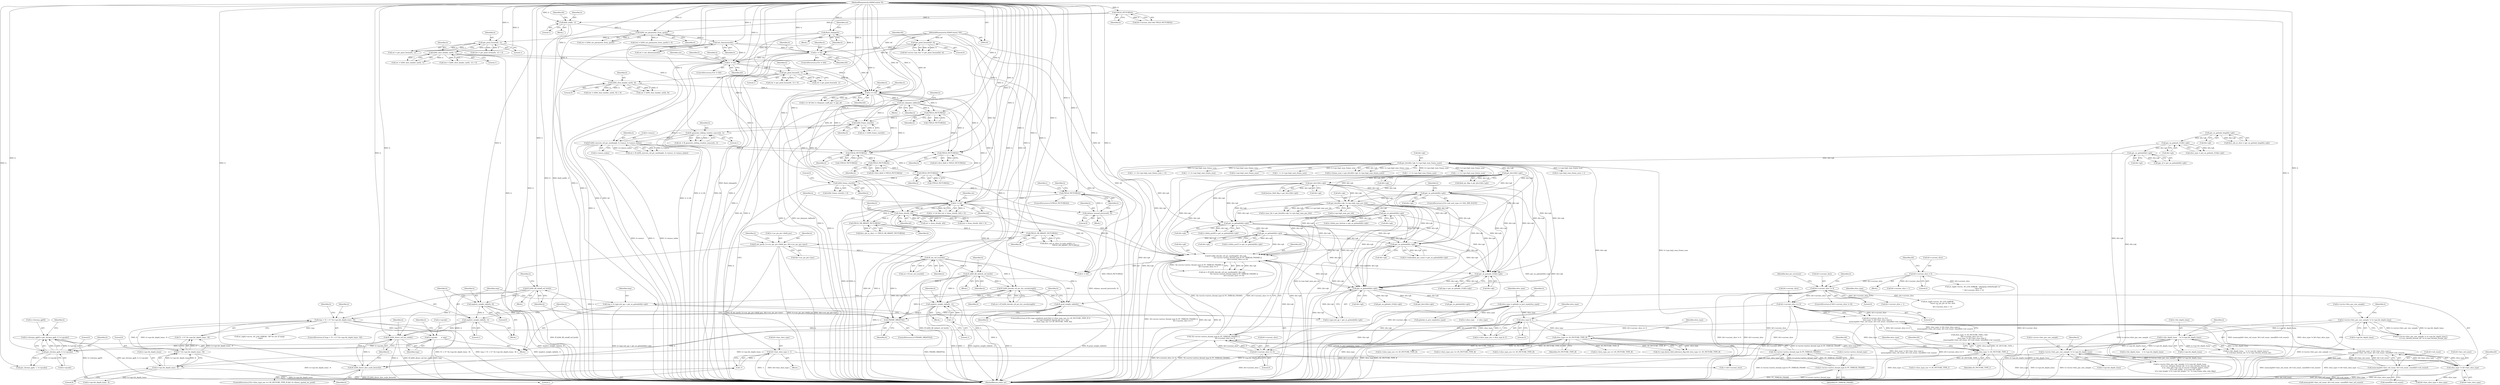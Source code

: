 digraph "0_FFmpeg_29ffeef5e73b8f41ff3a3f2242d356759c66f91f@array" {
"1002563" [label="(Call,h->chroma_qp[0] = get_chroma_qp(h, 0, h->qscale))"];
"1002569" [label="(Call,get_chroma_qp(h, 0, h->qscale))"];
"1002476" [label="(Call,ff_h264_direct_ref_list_init(h))"];
"1002440" [label="(Call,ff_h264_fill_mbaff_ref_list(h))"];
"1002437" [label="(Call,FRAME_MBAFF(h))"];
"1002342" [label="(Call,ff_pred_weight_table(h))"];
"1002294" [label="(Call,ff_h264_decode_ref_pic_list_reordering(h))"];
"1002283" [label="(Call,ff_h264_fill_default_ref_list(h))"];
"1002246" [label="(Call,ff_set_ref_count(h))"];
"1002216" [label="(Call,ff_init_poc(h, h->cur_pic_ptr->field_poc, &h->cur_pic_ptr->poc))"];
"1002027" [label="(Call,FIELD_OR_MBAFF_PICTURE(h))"];
"1001981" [label="(Call,FIELD_OR_MBAFF_PICTURE(h))"];
"1001908" [label="(Call,h != h0)"];
"1001830" [label="(Call,FIELD_PICTURE(h))"];
"1001826" [label="(Call,release_unused_pictures(h, 0))"];
"1001805" [label="(Call,FIELD_PICTURE(h))"];
"1001800" [label="(Call,FIELD_PICTURE(h))"];
"1000991" [label="(Call,init_dequant_tables(h))"];
"1000977" [label="(Call,h == h0)"];
"1000909" [label="(Call,h264_slice_header_init(h, 1))"];
"1000874" [label="(Call,get_pixel_format(h, 1))"];
"1000868" [label="(Call,flush_change(h))"];
"1000851" [label="(Call,h != h0)"];
"1000735" [label="(Call,init_dimensions(h))"];
"1000495" [label="(Call,h264_set_parameter_from_sps(h))"];
"1000186" [label="(Call,field_end(h, 1))"];
"1000183" [label="(Call,FIELD_PICTURE(h))"];
"1000125" [label="(MethodParameterIn,H264Context *h)"];
"1000643" [label="(Call,get_pixel_format(h0, 0))"];
"1000126" [label="(MethodParameterIn,H264Context *h0)"];
"1000962" [label="(Call,h264_slice_header_init(h, 0))"];
"1000945" [label="(Call,get_pixel_format(h, 1))"];
"1000929" [label="(Call,h != h0)"];
"1001316" [label="(Call,FIELD_PICTURE(h))"];
"1001602" [label="(Call,ff_h264_execute_ref_pic_marking(h, h->mmco, h->mmco_index))"];
"1001583" [label="(Call,ff_generate_sliding_window_mmcos(h, 1))"];
"1001531" [label="(Call,h264_frame_start(h))"];
"1001749" [label="(Call,FIELD_PICTURE(h))"];
"1001732" [label="(Call,FIELD_PICTURE(h))"];
"1001813" [label="(Call,h264_frame_start(h))"];
"1001914" [label="(Call,clone_slice(h, h0))"];
"1002360" [label="(Call,implicit_weight_table(h, -1))"];
"1002362" [label="(Call,-1)"];
"1002474" [label="(Call,ff_h264_direct_dist_scale_factor(h))"];
"1002460" [label="(Call,implicit_weight_table(h, 1))"];
"1002457" [label="(Call,implicit_weight_table(h, 0))"];
"1002558" [label="(Call,h->qscale       = tmp)"];
"1002535" [label="(Call,tmp > 51 + 6 * (h->sps.bit_depth_luma - 8))"];
"1002521" [label="(Call,tmp = h->pps.init_qp + get_se_golomb(&h->gb))"];
"1002529" [label="(Call,get_se_golomb(&h->gb))"];
"1002113" [label="(Call,get_ue_golomb(&h->gb))"];
"1001073" [label="(Call,get_bits1(&h->gb))"];
"1000997" [label="(Call,get_bits(&h->gb, h->sps.log2_max_frame_num))"];
"1000300" [label="(Call,get_ue_golomb(&h->gb))"];
"1000230" [label="(Call,get_ue_golomb_31(&h->gb))"];
"1000168" [label="(Call,get_ue_golomb_long(&h->gb))"];
"1001083" [label="(Call,get_bits1(&h->gb))"];
"1002239" [label="(Call,get_ue_golomb(&h->gb))"];
"1002159" [label="(Call,get_se_golomb(&h->gb))"];
"1002131" [label="(Call,get_bits(&h->gb, h->sps.log2_max_poc_lsb))"];
"1002186" [label="(Call,get_se_golomb(&h->gb))"];
"1002211" [label="(Call,get_se_golomb(&h->gb))"];
"1002493" [label="(Call,get_ue_golomb_31(&h->gb))"];
"1002402" [label="(Call,ff_h264_decode_ref_pic_marking(h0, &h->gb,\n                                             !(h->avctx->active_thread_type & FF_THREAD_FRAME) ||\n                                             h0->current_slice == 0))"];
"1002408" [label="(Call,!(h->avctx->active_thread_type & FF_THREAD_FRAME) ||\n                                             h0->current_slice == 0)"];
"1002409" [label="(Call,!(h->avctx->active_thread_type & FF_THREAD_FRAME))"];
"1002410" [label="(Call,h->avctx->active_thread_type & FF_THREAD_FRAME)"];
"1002417" [label="(Call,h0->current_slice == 0)"];
"1001121" [label="(Call,h0->current_slice != 0)"];
"1000189" [label="(Call,h0->current_slice = 0)"];
"1002260" [label="(Call,h0->current_slice == 0)"];
"1002259" [label="(Call,h0->current_slice == 0 ||\n         slice_type != h0->last_slice_type ||\n         memcmp(h0->last_ref_count, h0->ref_count, sizeof(h0->ref_count)))"];
"1002265" [label="(Call,slice_type != h0->last_slice_type ||\n         memcmp(h0->last_ref_count, h0->ref_count, sizeof(h0->ref_count)))"];
"1002266" [label="(Call,slice_type != h0->last_slice_type)"];
"1002256" [label="(Call,slice_type != AV_PICTURE_TYPE_I)"];
"1000288" [label="(Call,slice_type & 3)"];
"1000274" [label="(Call,slice_type = golomb_to_pict_type[slice_type])"];
"1001058" [label="(Call,slice_type == AV_PICTURE_TYPE_B)"];
"1001900" [label="(Call,h0->last_slice_type = -1)"];
"1001904" [label="(Call,-1)"];
"1002271" [label="(Call,memcmp(h0->last_ref_count, h0->ref_count, sizeof(h0->ref_count)))"];
"1002539" [label="(Call,6 * (h->sps.bit_depth_luma - 8))"];
"1002541" [label="(Call,h->sps.bit_depth_luma - 8)"];
"1000451" [label="(Call,h->bit_depth_luma    != h->sps.bit_depth_luma)"];
"1000426" [label="(Call,h->avctx->bits_per_raw_sample != h->sps.bit_depth_luma)"];
"1000576" [label="(Call,h->avctx->bits_per_raw_sample != h->sps.bit_depth_luma)"];
"1001909" [label="(Identifier,h)"];
"1002211" [label="(Call,get_se_golomb(&h->gb))"];
"1000964" [label="(Literal,0)"];
"1002549" [label="(Call,av_log(h->avctx, AV_LOG_ERROR, \"QP %u out of range\n\", tmp))"];
"1002288" [label="(Identifier,h)"];
"1002275" [label="(Call,h0->ref_count)"];
"1002547" [label="(Literal,8)"];
"1002127" [label="(Call,h->poc_lsb = get_bits(&h->gb, h->sps.log2_max_poc_lsb))"];
"1001583" [label="(Call,ff_generate_sliding_window_mmcos(h, 1))"];
"1000869" [label="(Identifier,h)"];
"1001905" [label="(Literal,1)"];
"1001059" [label="(Identifier,slice_type)"];
"1002235" [label="(Call,h->redundant_pic_count = get_ue_golomb(&h->gb))"];
"1001830" [label="(Call,FIELD_PICTURE(h))"];
"1002273" [label="(Identifier,h0)"];
"1000276" [label="(Call,golomb_to_pict_type[slice_type])"];
"1001907" [label="(Call,h != h0 && (ret = clone_slice(h, h0)) < 0)"];
"1002581" [label="(Call,get_chroma_qp(h, 1, h->qscale))"];
"1001602" [label="(Call,ff_h264_execute_ref_pic_marking(h, h->mmco, h->mmco_index))"];
"1001188" [label="(Identifier,h)"];
"1002572" [label="(Call,h->qscale)"];
"1001805" [label="(Call,FIELD_PICTURE(h))"];
"1002363" [label="(Literal,1)"];
"1000281" [label="(Identifier,h)"];
"1000450" [label="(Call,h->bit_depth_luma    != h->sps.bit_depth_luma ||\n            h->chroma_format_idc != h->sps.chroma_format_idc)"];
"1000931" [label="(Identifier,h0)"];
"1001130" [label="(Identifier,last_pic_structure)"];
"1002100" [label="(Call,h->sps.log2_max_frame_num + 1)"];
"1000868" [label="(Call,flush_change(h))"];
"1001914" [label="(Call,clone_slice(h, h0))"];
"1000289" [label="(Identifier,slice_type)"];
"1000945" [label="(Call,get_pixel_format(h, 1))"];
"1002397" [label="(Identifier,h)"];
"1002523" [label="(Call,h->pps.init_qp + get_se_golomb(&h->gb))"];
"1002562" [label="(Identifier,tmp)"];
"1002639" [label="(Call,get_ue_golomb_31(&h->gb))"];
"1002457" [label="(Call,implicit_weight_table(h, 0))"];
"1002416" [label="(Identifier,FF_THREAD_FRAME)"];
"1002421" [label="(Literal,0)"];
"1002465" [label="(Call,h->slice_type_nos == AV_PICTURE_TYPE_B)"];
"1002894" [label="(Call,memcpy(h0->last_ref_count, h0->ref_count, sizeof(h0->last_ref_count)))"];
"1001804" [label="(Call,!FIELD_PICTURE(h))"];
"1002474" [label="(Call,ff_h264_direct_dist_scale_factor(h))"];
"1000188" [label="(Literal,1)"];
"1002459" [label="(Literal,0)"];
"1002593" [label="(Call,get_bits1(&h->gb))"];
"1002460" [label="(Call,implicit_weight_table(h, 1))"];
"1000942" [label="(Call,(ret = get_pixel_format(h, 1)) < 0)"];
"1002461" [label="(Identifier,h)"];
"1002541" [label="(Call,h->sps.bit_depth_luma - 8)"];
"1000275" [label="(Identifier,slice_type)"];
"1002262" [label="(Identifier,h0)"];
"1001796" [label="(Call,h0->first_field = FIELD_PICTURE(h))"];
"1002216" [label="(Call,ff_init_poc(h, h->cur_pic_ptr->field_poc, &h->cur_pic_ptr->poc))"];
"1000876" [label="(Literal,1)"];
"1002205" [label="(Call,h->delta_poc[1] = get_se_golomb(&h->gb))"];
"1002408" [label="(Call,!(h->avctx->active_thread_type & FF_THREAD_FRAME) ||\n                                             h0->current_slice == 0)"];
"1000427" [label="(Call,h->avctx->bits_per_raw_sample)"];
"1002563" [label="(Call,h->chroma_qp[0] = get_chroma_qp(h, 0, h->qscale))"];
"1002566" [label="(Identifier,h)"];
"1002463" [label="(ControlStructure,if (h->slice_type_nos == AV_PICTURE_TYPE_B && !h->direct_spatial_mv_pred))"];
"1000851" [label="(Call,h != h0)"];
"1002259" [label="(Call,h0->current_slice == 0 ||\n         slice_type != h0->last_slice_type ||\n         memcmp(h0->last_ref_count, h0->ref_count, sizeof(h0->ref_count)))"];
"1001081" [label="(Call,bottom_field_flag = get_bits1(&h->gb))"];
"1002257" [label="(Identifier,slice_type)"];
"1002028" [label="(Identifier,h)"];
"1000997" [label="(Call,get_bits(&h->gb, h->sps.log2_max_frame_num))"];
"1002342" [label="(Call,ff_pred_weight_table(h))"];
"1001051" [label="(Call,!h->sps.direct_8x8_inference_flag && slice_type == AV_PICTURE_TYPE_B)"];
"1000279" [label="(Call,h->slice_type     = slice_type)"];
"1002187" [label="(Call,&h->gb)"];
"1002114" [label="(Call,&h->gb)"];
"1002255" [label="(Call,slice_type != AV_PICTURE_TYPE_I &&\n        (h0->current_slice == 0 ||\n         slice_type != h0->last_slice_type ||\n         memcmp(h0->last_ref_count, h0->ref_count, sizeof(h0->ref_count))))"];
"1001058" [label="(Call,slice_type == AV_PICTURE_TYPE_B)"];
"1000857" [label="(Identifier,h)"];
"1002247" [label="(Identifier,h)"];
"1001913" [label="(Identifier,ret)"];
"1002402" [label="(Call,ff_h264_decode_ref_pic_marking(h0, &h->gb,\n                                             !(h->avctx->active_thread_type & FF_THREAD_FRAME) ||\n                                             h0->current_slice == 0))"];
"1000736" [label="(Identifier,h)"];
"1001911" [label="(Call,(ret = clone_slice(h, h0)) < 0)"];
"1000909" [label="(Call,h264_slice_header_init(h, 1))"];
"1000928" [label="(ControlStructure,if (h != h0))"];
"1000492" [label="(Call,(ret = h264_set_parameter_from_sps(h)) < 0)"];
"1001585" [label="(Literal,1)"];
"1002122" [label="(Identifier,h)"];
"1000126" [label="(MethodParameterIn,H264Context *h0)"];
"1001175" [label="(Call,h0->current_slice + 1)"];
"1002564" [label="(Call,h->chroma_qp[0])"];
"1001814" [label="(Identifier,h)"];
"1000855" [label="(Call,av_log(h->avctx, AV_LOG_ERROR, \"changing width/height on \"\n                   \"slice %d\n\", h0->current_slice + 1))"];
"1002337" [label="(Call,h->slice_type_nos == AV_PICTURE_TYPE_B)"];
"1000496" [label="(Identifier,h)"];
"1002159" [label="(Call,get_se_golomb(&h->gb))"];
"1002462" [label="(Literal,1)"];
"1002529" [label="(Call,get_se_golomb(&h->gb))"];
"1002417" [label="(Call,h0->current_slice == 0)"];
"1002411" [label="(Call,h->avctx->active_thread_type)"];
"1002535" [label="(Call,tmp > 51 + 6 * (h->sps.bit_depth_luma - 8))"];
"1000944" [label="(Identifier,ret)"];
"1000850" [label="(ControlStructure,if (h != h0))"];
"1002131" [label="(Call,get_bits(&h->gb, h->sps.log2_max_poc_lsb))"];
"1000439" [label="(Identifier,h)"];
"1000998" [label="(Call,&h->gb)"];
"1001800" [label="(Call,FIELD_PICTURE(h))"];
"1002522" [label="(Identifier,tmp)"];
"1002451" [label="(Call,h->slice_type_nos == AV_PICTURE_TYPE_B)"];
"1001901" [label="(Call,h0->last_slice_type)"];
"1002534" [label="(ControlStructure,if (tmp > 51 + 6 * (h->sps.bit_depth_luma - 8)))"];
"1002155" [label="(Call,h->delta_poc_bottom = get_se_golomb(&h->gb))"];
"1002098" [label="(Call,1 << (h->sps.log2_max_frame_num + 1))"];
"1002441" [label="(Identifier,h)"];
"1002491" [label="(Call,tmp = get_ue_golomb_31(&h->gb))"];
"1000177" [label="(Block,)"];
"1001749" [label="(Call,FIELD_PICTURE(h))"];
"1000168" [label="(Call,get_ue_golomb_long(&h->gb))"];
"1002186" [label="(Call,get_se_golomb(&h->gb))"];
"1002882" [label="(Call,h->sps.bit_depth_luma - 8)"];
"1001813" [label="(Call,h264_frame_start(h))"];
"1001912" [label="(Call,ret = clone_slice(h, h0))"];
"1001827" [label="(Identifier,h)"];
"1002835" [label="(Call,h != h0)"];
"1000644" [label="(Identifier,h0)"];
"1002571" [label="(Literal,0)"];
"1001074" [label="(Call,&h->gb)"];
"1000274" [label="(Call,slice_type = golomb_to_pict_type[slice_type])"];
"1000455" [label="(Call,h->sps.bit_depth_luma)"];
"1002536" [label="(Identifier,tmp)"];
"1002261" [label="(Call,h0->current_slice)"];
"1000985" [label="(Block,)"];
"1000959" [label="(Call,(ret = h264_slice_header_init(h, 0)) < 0)"];
"1002074" [label="(Call,1 << h->sps.log2_max_frame_num)"];
"1002436" [label="(ControlStructure,if (FRAME_MBAFF(h)))"];
"1001831" [label="(Identifier,h)"];
"1001835" [label="(Identifier,i)"];
"1000978" [label="(Identifier,h)"];
"1002359" [label="(Block,)"];
"1002403" [label="(Identifier,h0)"];
"1000929" [label="(Call,h != h0)"];
"1002610" [label="(Call,get_se_golomb(&h->gb))"];
"1000432" [label="(Call,h->sps.bit_depth_luma)"];
"1000733" [label="(Call,ret = init_dimensions(h))"];
"1002475" [label="(Identifier,h)"];
"1000576" [label="(Call,h->avctx->bits_per_raw_sample != h->sps.bit_depth_luma)"];
"1002272" [label="(Call,h0->last_ref_count)"];
"1002343" [label="(Identifier,h)"];
"1000451" [label="(Call,h->bit_depth_luma    != h->sps.bit_depth_luma)"];
"1000125" [label="(MethodParameterIn,H264Context *h)"];
"1000191" [label="(Identifier,h0)"];
"1000861" [label="(Call,h0->current_slice + 1)"];
"1000849" [label="(Block,)"];
"1002027" [label="(Call,FIELD_OR_MBAFF_PICTURE(h))"];
"1002286" [label="(Call,h->slice_type_nos != AV_PICTURE_TYPE_I)"];
"1002409" [label="(Call,!(h->avctx->active_thread_type & FF_THREAD_FRAME))"];
"1001169" [label="(Call,av_log(h->avctx, AV_LOG_ERROR,\n                   \"unset cur_pic_ptr on %d. slice\n\",\n                   h0->current_slice + 1))"];
"1001806" [label="(Identifier,h)"];
"1002476" [label="(Call,ff_h264_direct_ref_list_init(h))"];
"1002260" [label="(Call,h0->current_slice == 0)"];
"1002354" [label="(Call,h->slice_type_nos == AV_PICTURE_TYPE_B)"];
"1000582" [label="(Call,h->sps.bit_depth_luma)"];
"1002458" [label="(Identifier,h)"];
"1002569" [label="(Call,get_chroma_qp(h, 0, h->qscale))"];
"1002467" [label="(Identifier,h)"];
"1002539" [label="(Call,6 * (h->sps.bit_depth_luma - 8))"];
"1002232" [label="(Identifier,h)"];
"1000228" [label="(Call,slice_type = get_ue_golomb_31(&h->gb))"];
"1002537" [label="(Call,51 + 6 * (h->sps.bit_depth_luma - 8))"];
"1000992" [label="(Identifier,h)"];
"1001002" [label="(Call,h->sps.log2_max_frame_num)"];
"1000230" [label="(Call,get_ue_golomb_31(&h->gb))"];
"1002282" [label="(Block,)"];
"1000187" [label="(Identifier,h)"];
"1002264" [label="(Literal,0)"];
"1002889" [label="(Call,h0->last_slice_type = slice_type)"];
"1001120" [label="(ControlStructure,if (h0->current_slice != 0))"];
"1002438" [label="(Identifier,h)"];
"1001904" [label="(Call,-1)"];
"1001981" [label="(Call,FIELD_OR_MBAFF_PICTURE(h))"];
"1000911" [label="(Literal,1)"];
"1000872" [label="(Call,ret = get_pixel_format(h, 1))"];
"1002361" [label="(Identifier,h)"];
"1002271" [label="(Call,memcmp(h0->last_ref_count, h0->ref_count, sizeof(h0->ref_count)))"];
"1002570" [label="(Identifier,h)"];
"1002240" [label="(Call,&h->gb)"];
"1002266" [label="(Call,slice_type != h0->last_slice_type)"];
"1000735" [label="(Call,init_dimensions(h))"];
"1001604" [label="(Call,h->mmco)"];
"1000853" [label="(Identifier,h0)"];
"1000995" [label="(Identifier,h)"];
"1000935" [label="(Identifier,h)"];
"1001915" [label="(Identifier,h)"];
"1000645" [label="(Literal,0)"];
"1000946" [label="(Identifier,h)"];
"1002284" [label="(Identifier,h)"];
"1001829" [label="(ControlStructure,if (FIELD_PICTURE(h)))"];
"1000976" [label="(Call,h == h0 && h->dequant_coeff_pps != pps_id)"];
"1001547" [label="(Call,1 << h->sps.log2_max_frame_num)"];
"1000943" [label="(Call,ret = get_pixel_format(h, 1))"];
"1002404" [label="(Call,&h->gb)"];
"1002419" [label="(Identifier,h0)"];
"1000874" [label="(Call,get_pixel_format(h, 1))"];
"1000873" [label="(Identifier,ret)"];
"1000577" [label="(Call,h->avctx->bits_per_raw_sample)"];
"1000993" [label="(Call,h->frame_num = get_bits(&h->gb, h->sps.log2_max_frame_num))"];
"1001731" [label="(Call,!FIELD_PICTURE(h))"];
"1001317" [label="(Identifier,h)"];
"1002136" [label="(Call,h->sps.log2_max_poc_lsb)"];
"1002267" [label="(Identifier,slice_type)"];
"1002295" [label="(Identifier,h)"];
"1000197" [label="(Identifier,h0)"];
"1000470" [label="(Call,h->bit_depth_luma    = h->sps.bit_depth_luma)"];
"1000977" [label="(Call,h == h0)"];
"1001581" [label="(Call,ret = ff_generate_sliding_window_mmcos(h, 1))"];
"1000184" [label="(Identifier,h)"];
"1002493" [label="(Call,get_ue_golomb_31(&h->gb))"];
"1001603" [label="(Identifier,h)"];
"1000962" [label="(Call,h264_slice_header_init(h, 0))"];
"1001083" [label="(Call,get_bits1(&h->gb))"];
"1002283" [label="(Call,ff_h264_fill_default_ref_list(h))"];
"1001121" [label="(Call,h0->current_slice != 0)"];
"1001315" [label="(Call,!FIELD_PICTURE(h))"];
"1001084" [label="(Call,&h->gb)"];
"1000426" [label="(Call,h->avctx->bits_per_raw_sample != h->sps.bit_depth_luma)"];
"1001910" [label="(Identifier,h0)"];
"1000166" [label="(Call,first_mb_in_slice = get_ue_golomb_long(&h->gb))"];
"1001801" [label="(Identifier,h)"];
"1000852" [label="(Identifier,h)"];
"1002482" [label="(Identifier,h)"];
"1000643" [label="(Call,get_pixel_format(h0, 0))"];
"1000930" [label="(Identifier,h)"];
"1002239" [label="(Call,get_ue_golomb(&h->gb))"];
"1000910" [label="(Identifier,h)"];
"1002180" [label="(Call,h->delta_poc[0] = get_se_golomb(&h->gb))"];
"1002400" [label="(Call,ret = ff_h264_decode_ref_pic_marking(h0, &h->gb,\n                                             !(h->avctx->active_thread_type & FF_THREAD_FRAME) ||\n                                             h0->current_slice == 0))"];
"1000300" [label="(Call,get_ue_golomb(&h->gb))"];
"1002218" [label="(Call,h->cur_pic_ptr->field_poc)"];
"1000186" [label="(Call,field_end(h, 1))"];
"1000960" [label="(Call,ret = h264_slice_header_init(h, 0))"];
"1002456" [label="(Block,)"];
"1000190" [label="(Call,h0->current_slice)"];
"1001979" [label="(Call,first_mb_in_slice << FIELD_OR_MBAFF_PICTURE(h))"];
"1000947" [label="(Literal,1)"];
"1002439" [label="(Block,)"];
"1002530" [label="(Call,&h->gb)"];
"1002437" [label="(Call,FRAME_MBAFF(h))"];
"1001071" [label="(Call,field_pic_flag = get_bits1(&h->gb))"];
"1002292" [label="(Call,ret = ff_h264_decode_ref_pic_list_reordering(h))"];
"1000982" [label="(Identifier,h)"];
"1000871" [label="(Call,(ret = get_pixel_format(h, 1)) < 0)"];
"1002551" [label="(Identifier,h)"];
"1001732" [label="(Call,FIELD_PICTURE(h))"];
"1001916" [label="(Identifier,h0)"];
"1002440" [label="(Call,ff_h264_fill_mbaff_ref_list(h))"];
"1002217" [label="(Identifier,h)"];
"1000301" [label="(Call,&h->gb)"];
"1000425" [label="(Call,h->avctx->bits_per_raw_sample != h->sps.bit_depth_luma ||\n            h->cur_chroma_format_idc != h->sps.chroma_format_idc)"];
"1000590" [label="(Identifier,h)"];
"1001908" [label="(Call,h != h0)"];
"1000185" [label="(Block,)"];
"1001812" [label="(Call,h264_frame_start(h) < 0)"];
"1002316" [label="(ControlStructure,if ((h->pps.weighted_pred && h->slice_type_nos == AV_PICTURE_TYPE_P) ||\n        (h->pps.weighted_bipred_idc == 1 &&\n         h->slice_type_nos == AV_PICTURE_TYPE_B)))"];
"1002447" [label="(Identifier,h)"];
"1000963" [label="(Identifier,h)"];
"1001828" [label="(Literal,0)"];
"1001982" [label="(Identifier,h)"];
"1000179" [label="(Call,h0->current_slice && FIELD_PICTURE(h))"];
"1001733" [label="(Identifier,h)"];
"1001125" [label="(Literal,0)"];
"1000452" [label="(Call,h->bit_depth_luma)"];
"1001607" [label="(Call,h->mmco_index)"];
"1000288" [label="(Call,slice_type & 3)"];
"1002223" [label="(Call,&h->cur_pic_ptr->poc)"];
"1002578" [label="(Identifier,h)"];
"1002021" [label="(Call,(first_mb_in_slice / h->mb_width) <<\n                               FIELD_OR_MBAFF_PICTURE(h))"];
"1000495" [label="(Call,h264_set_parameter_from_sps(h))"];
"1002477" [label="(Identifier,h)"];
"1000183" [label="(Call,FIELD_PICTURE(h))"];
"1002362" [label="(Call,-1)"];
"1002107" [label="(ControlStructure,if (h->nal_unit_type == NAL_IDR_SLICE))"];
"1000231" [label="(Call,&h->gb)"];
"1002258" [label="(Identifier,AV_PICTURE_TYPE_I)"];
"1000290" [label="(Literal,3)"];
"1001183" [label="(Block,)"];
"1001316" [label="(Call,FIELD_PICTURE(h))"];
"1000462" [label="(Identifier,h)"];
"1001815" [label="(Literal,0)"];
"1000979" [label="(Identifier,h0)"];
"1002244" [label="(Call,ret = ff_set_ref_count(h))"];
"1000298" [label="(Call,pps_id = get_ue_golomb(&h->gb))"];
"1002909" [label="(Call,++h0->current_slice)"];
"1000169" [label="(Call,&h->gb)"];
"1000991" [label="(Call,init_dequant_tables(h))"];
"1002542" [label="(Call,h->sps.bit_depth_luma)"];
"1001825" [label="(Block,)"];
"1002268" [label="(Call,h0->last_slice_type)"];
"1000284" [label="(Call,h->slice_type_nos = slice_type & 3)"];
"1002294" [label="(Call,ff_h264_decode_ref_pic_list_reordering(h))"];
"1002540" [label="(Literal,6)"];
"1000575" [label="(Call,h->avctx->bits_per_raw_sample != h->sps.bit_depth_luma\n                     || h->cur_chroma_format_idc != h->sps.chroma_format_idc\n                     || av_cmp_q(h->sps.sar, h->avctx->sample_aspect_ratio)\n                     || h->mb_width  != h->sps.mb_width\n                     || h->mb_height != h->sps.mb_height * (2 - h->sps.frame_mbs_only_flag))"];
"1002265" [label="(Call,slice_type != h0->last_slice_type ||\n         memcmp(h0->last_ref_count, h0->ref_count, sizeof(h0->ref_count)))"];
"1000907" [label="(Call,ret = h264_slice_header_init(h, 1))"];
"1001529" [label="(Call,ret = h264_frame_start(h))"];
"1002410" [label="(Call,h->avctx->active_thread_type & FF_THREAD_FRAME)"];
"1001073" [label="(Call,get_bits1(&h->gb))"];
"1003426" [label="(MethodReturn,static int)"];
"1001881" [label="(Identifier,h)"];
"1000493" [label="(Call,ret = h264_set_parameter_from_sps(h))"];
"1001750" [label="(Identifier,h)"];
"1002132" [label="(Call,&h->gb)"];
"1002521" [label="(Call,tmp = h->pps.init_qp + get_se_golomb(&h->gb))"];
"1001208" [label="(Call,1 << h->sps.log2_max_frame_num)"];
"1001122" [label="(Call,h0->current_slice)"];
"1002278" [label="(Call,sizeof(h0->ref_count))"];
"1002360" [label="(Call,implicit_weight_table(h, -1))"];
"1001600" [label="(Call,ret = ff_h264_execute_ref_pic_marking(h, h->mmco, h->mmco_index))"];
"1002559" [label="(Call,h->qscale)"];
"1002560" [label="(Identifier,h)"];
"1000127" [label="(Block,)"];
"1001900" [label="(Call,h0->last_slice_type = -1)"];
"1000875" [label="(Identifier,h)"];
"1002160" [label="(Call,&h->gb)"];
"1001470" [label="(Call,1 << h->sps.log2_max_frame_num)"];
"1001531" [label="(Call,h264_frame_start(h))"];
"1001745" [label="(Call,h0->first_field = FIELD_PICTURE(h))"];
"1002256" [label="(Call,slice_type != AV_PICTURE_TYPE_I)"];
"1002494" [label="(Call,&h->gb)"];
"1002418" [label="(Call,h0->current_slice)"];
"1002212" [label="(Call,&h->gb)"];
"1001826" [label="(Call,release_unused_pictures(h, 0))"];
"1000189" [label="(Call,h0->current_slice = 0)"];
"1001060" [label="(Identifier,AV_PICTURE_TYPE_B)"];
"1002558" [label="(Call,h->qscale       = tmp)"];
"1000193" [label="(Literal,0)"];
"1000906" [label="(Call,(ret = h264_slice_header_init(h, 1)) < 0)"];
"1001584" [label="(Identifier,h)"];
"1000637" [label="(Call,h0->avctx->pix_fmt != get_pixel_format(h0, 0))"];
"1001532" [label="(Identifier,h)"];
"1002246" [label="(Call,ff_set_ref_count(h))"];
"1002113" [label="(Call,get_ue_golomb(&h->gb))"];
"1002563" -> "1000127"  [label="AST: "];
"1002563" -> "1002569"  [label="CFG: "];
"1002564" -> "1002563"  [label="AST: "];
"1002569" -> "1002563"  [label="AST: "];
"1002578" -> "1002563"  [label="CFG: "];
"1002563" -> "1003426"  [label="DDG: h->chroma_qp[0]"];
"1002563" -> "1003426"  [label="DDG: get_chroma_qp(h, 0, h->qscale)"];
"1002569" -> "1002563"  [label="DDG: h"];
"1002569" -> "1002563"  [label="DDG: 0"];
"1002569" -> "1002563"  [label="DDG: h->qscale"];
"1002569" -> "1002572"  [label="CFG: "];
"1002570" -> "1002569"  [label="AST: "];
"1002571" -> "1002569"  [label="AST: "];
"1002572" -> "1002569"  [label="AST: "];
"1002476" -> "1002569"  [label="DDG: h"];
"1000125" -> "1002569"  [label="DDG: h"];
"1002558" -> "1002569"  [label="DDG: h->qscale"];
"1002569" -> "1002581"  [label="DDG: h"];
"1002569" -> "1002581"  [label="DDG: h->qscale"];
"1002476" -> "1000127"  [label="AST: "];
"1002476" -> "1002477"  [label="CFG: "];
"1002477" -> "1002476"  [label="AST: "];
"1002482" -> "1002476"  [label="CFG: "];
"1002476" -> "1003426"  [label="DDG: h"];
"1002476" -> "1003426"  [label="DDG: ff_h264_direct_ref_list_init(h)"];
"1002440" -> "1002476"  [label="DDG: h"];
"1002437" -> "1002476"  [label="DDG: h"];
"1002474" -> "1002476"  [label="DDG: h"];
"1002460" -> "1002476"  [label="DDG: h"];
"1000125" -> "1002476"  [label="DDG: h"];
"1002440" -> "1002439"  [label="AST: "];
"1002440" -> "1002441"  [label="CFG: "];
"1002441" -> "1002440"  [label="AST: "];
"1002447" -> "1002440"  [label="CFG: "];
"1002440" -> "1003426"  [label="DDG: ff_h264_fill_mbaff_ref_list(h)"];
"1002437" -> "1002440"  [label="DDG: h"];
"1000125" -> "1002440"  [label="DDG: h"];
"1002440" -> "1002457"  [label="DDG: h"];
"1002440" -> "1002474"  [label="DDG: h"];
"1002437" -> "1002436"  [label="AST: "];
"1002437" -> "1002438"  [label="CFG: "];
"1002438" -> "1002437"  [label="AST: "];
"1002441" -> "1002437"  [label="CFG: "];
"1002467" -> "1002437"  [label="CFG: "];
"1002437" -> "1003426"  [label="DDG: FRAME_MBAFF(h)"];
"1002342" -> "1002437"  [label="DDG: h"];
"1002360" -> "1002437"  [label="DDG: h"];
"1002294" -> "1002437"  [label="DDG: h"];
"1002283" -> "1002437"  [label="DDG: h"];
"1002246" -> "1002437"  [label="DDG: h"];
"1000125" -> "1002437"  [label="DDG: h"];
"1002437" -> "1002474"  [label="DDG: h"];
"1002342" -> "1002316"  [label="AST: "];
"1002342" -> "1002343"  [label="CFG: "];
"1002343" -> "1002342"  [label="AST: "];
"1002397" -> "1002342"  [label="CFG: "];
"1002342" -> "1003426"  [label="DDG: h"];
"1002342" -> "1003426"  [label="DDG: ff_pred_weight_table(h)"];
"1002294" -> "1002342"  [label="DDG: h"];
"1002283" -> "1002342"  [label="DDG: h"];
"1002246" -> "1002342"  [label="DDG: h"];
"1000125" -> "1002342"  [label="DDG: h"];
"1002294" -> "1002292"  [label="AST: "];
"1002294" -> "1002295"  [label="CFG: "];
"1002295" -> "1002294"  [label="AST: "];
"1002292" -> "1002294"  [label="CFG: "];
"1002294" -> "1003426"  [label="DDG: h"];
"1002294" -> "1002292"  [label="DDG: h"];
"1002283" -> "1002294"  [label="DDG: h"];
"1002246" -> "1002294"  [label="DDG: h"];
"1000125" -> "1002294"  [label="DDG: h"];
"1002294" -> "1002360"  [label="DDG: h"];
"1002283" -> "1002282"  [label="AST: "];
"1002283" -> "1002284"  [label="CFG: "];
"1002284" -> "1002283"  [label="AST: "];
"1002288" -> "1002283"  [label="CFG: "];
"1002283" -> "1003426"  [label="DDG: h"];
"1002283" -> "1003426"  [label="DDG: ff_h264_fill_default_ref_list(h)"];
"1002246" -> "1002283"  [label="DDG: h"];
"1000125" -> "1002283"  [label="DDG: h"];
"1002283" -> "1002360"  [label="DDG: h"];
"1002246" -> "1002244"  [label="AST: "];
"1002246" -> "1002247"  [label="CFG: "];
"1002247" -> "1002246"  [label="AST: "];
"1002244" -> "1002246"  [label="CFG: "];
"1002246" -> "1003426"  [label="DDG: h"];
"1002246" -> "1002244"  [label="DDG: h"];
"1002216" -> "1002246"  [label="DDG: h"];
"1000125" -> "1002246"  [label="DDG: h"];
"1002246" -> "1002360"  [label="DDG: h"];
"1002216" -> "1000127"  [label="AST: "];
"1002216" -> "1002223"  [label="CFG: "];
"1002217" -> "1002216"  [label="AST: "];
"1002218" -> "1002216"  [label="AST: "];
"1002223" -> "1002216"  [label="AST: "];
"1002232" -> "1002216"  [label="CFG: "];
"1002216" -> "1003426"  [label="DDG: &h->cur_pic_ptr->poc"];
"1002216" -> "1003426"  [label="DDG: ff_init_poc(h, h->cur_pic_ptr->field_poc, &h->cur_pic_ptr->poc)"];
"1002216" -> "1003426"  [label="DDG: h->cur_pic_ptr->field_poc"];
"1002027" -> "1002216"  [label="DDG: h"];
"1000125" -> "1002216"  [label="DDG: h"];
"1002027" -> "1002021"  [label="AST: "];
"1002027" -> "1002028"  [label="CFG: "];
"1002028" -> "1002027"  [label="AST: "];
"1002021" -> "1002027"  [label="CFG: "];
"1002027" -> "1002021"  [label="DDG: h"];
"1001981" -> "1002027"  [label="DDG: h"];
"1000125" -> "1002027"  [label="DDG: h"];
"1001981" -> "1001979"  [label="AST: "];
"1001981" -> "1001982"  [label="CFG: "];
"1001982" -> "1001981"  [label="AST: "];
"1001979" -> "1001981"  [label="CFG: "];
"1001981" -> "1003426"  [label="DDG: h"];
"1001981" -> "1001979"  [label="DDG: h"];
"1001908" -> "1001981"  [label="DDG: h"];
"1001914" -> "1001981"  [label="DDG: h"];
"1000125" -> "1001981"  [label="DDG: h"];
"1001908" -> "1001907"  [label="AST: "];
"1001908" -> "1001910"  [label="CFG: "];
"1001909" -> "1001908"  [label="AST: "];
"1001910" -> "1001908"  [label="AST: "];
"1001913" -> "1001908"  [label="CFG: "];
"1001907" -> "1001908"  [label="CFG: "];
"1001908" -> "1003426"  [label="DDG: h"];
"1001908" -> "1003426"  [label="DDG: h0"];
"1001908" -> "1001907"  [label="DDG: h"];
"1001908" -> "1001907"  [label="DDG: h0"];
"1001830" -> "1001908"  [label="DDG: h"];
"1000991" -> "1001908"  [label="DDG: h"];
"1000977" -> "1001908"  [label="DDG: h"];
"1000977" -> "1001908"  [label="DDG: h0"];
"1000125" -> "1001908"  [label="DDG: h"];
"1000126" -> "1001908"  [label="DDG: h0"];
"1001908" -> "1001914"  [label="DDG: h"];
"1001908" -> "1001914"  [label="DDG: h0"];
"1001908" -> "1002402"  [label="DDG: h0"];
"1001908" -> "1002835"  [label="DDG: h0"];
"1001830" -> "1001829"  [label="AST: "];
"1001830" -> "1001831"  [label="CFG: "];
"1001831" -> "1001830"  [label="AST: "];
"1001835" -> "1001830"  [label="CFG: "];
"1001881" -> "1001830"  [label="CFG: "];
"1001830" -> "1003426"  [label="DDG: FIELD_PICTURE(h)"];
"1001826" -> "1001830"  [label="DDG: h"];
"1001813" -> "1001830"  [label="DDG: h"];
"1000125" -> "1001830"  [label="DDG: h"];
"1001826" -> "1001825"  [label="AST: "];
"1001826" -> "1001828"  [label="CFG: "];
"1001827" -> "1001826"  [label="AST: "];
"1001828" -> "1001826"  [label="AST: "];
"1001831" -> "1001826"  [label="CFG: "];
"1001826" -> "1003426"  [label="DDG: release_unused_pictures(h, 0)"];
"1001805" -> "1001826"  [label="DDG: h"];
"1000125" -> "1001826"  [label="DDG: h"];
"1001805" -> "1001804"  [label="AST: "];
"1001805" -> "1001806"  [label="CFG: "];
"1001806" -> "1001805"  [label="AST: "];
"1001804" -> "1001805"  [label="CFG: "];
"1001805" -> "1001804"  [label="DDG: h"];
"1001800" -> "1001805"  [label="DDG: h"];
"1001749" -> "1001805"  [label="DDG: h"];
"1001732" -> "1001805"  [label="DDG: h"];
"1000125" -> "1001805"  [label="DDG: h"];
"1001805" -> "1001813"  [label="DDG: h"];
"1001800" -> "1001796"  [label="AST: "];
"1001800" -> "1001801"  [label="CFG: "];
"1001801" -> "1001800"  [label="AST: "];
"1001796" -> "1001800"  [label="CFG: "];
"1001800" -> "1001796"  [label="DDG: h"];
"1000991" -> "1001800"  [label="DDG: h"];
"1001316" -> "1001800"  [label="DDG: h"];
"1001602" -> "1001800"  [label="DDG: h"];
"1000977" -> "1001800"  [label="DDG: h"];
"1000125" -> "1001800"  [label="DDG: h"];
"1000991" -> "1000985"  [label="AST: "];
"1000991" -> "1000992"  [label="CFG: "];
"1000992" -> "1000991"  [label="AST: "];
"1000995" -> "1000991"  [label="CFG: "];
"1000991" -> "1003426"  [label="DDG: init_dequant_tables(h)"];
"1000991" -> "1003426"  [label="DDG: h"];
"1000977" -> "1000991"  [label="DDG: h"];
"1000125" -> "1000991"  [label="DDG: h"];
"1000991" -> "1001316"  [label="DDG: h"];
"1000991" -> "1001531"  [label="DDG: h"];
"1000991" -> "1001732"  [label="DDG: h"];
"1000977" -> "1000976"  [label="AST: "];
"1000977" -> "1000979"  [label="CFG: "];
"1000978" -> "1000977"  [label="AST: "];
"1000979" -> "1000977"  [label="AST: "];
"1000982" -> "1000977"  [label="CFG: "];
"1000976" -> "1000977"  [label="CFG: "];
"1000977" -> "1003426"  [label="DDG: h0"];
"1000977" -> "1003426"  [label="DDG: h"];
"1000977" -> "1000976"  [label="DDG: h"];
"1000977" -> "1000976"  [label="DDG: h0"];
"1000909" -> "1000977"  [label="DDG: h"];
"1000962" -> "1000977"  [label="DDG: h"];
"1000735" -> "1000977"  [label="DDG: h"];
"1000125" -> "1000977"  [label="DDG: h"];
"1000929" -> "1000977"  [label="DDG: h0"];
"1000643" -> "1000977"  [label="DDG: h0"];
"1000851" -> "1000977"  [label="DDG: h0"];
"1000126" -> "1000977"  [label="DDG: h0"];
"1000977" -> "1001316"  [label="DDG: h"];
"1000977" -> "1001531"  [label="DDG: h"];
"1000977" -> "1001732"  [label="DDG: h"];
"1000909" -> "1000907"  [label="AST: "];
"1000909" -> "1000911"  [label="CFG: "];
"1000910" -> "1000909"  [label="AST: "];
"1000911" -> "1000909"  [label="AST: "];
"1000907" -> "1000909"  [label="CFG: "];
"1000909" -> "1003426"  [label="DDG: h"];
"1000909" -> "1000906"  [label="DDG: h"];
"1000909" -> "1000906"  [label="DDG: 1"];
"1000909" -> "1000907"  [label="DDG: h"];
"1000909" -> "1000907"  [label="DDG: 1"];
"1000874" -> "1000909"  [label="DDG: h"];
"1000125" -> "1000909"  [label="DDG: h"];
"1000909" -> "1000929"  [label="DDG: h"];
"1000874" -> "1000872"  [label="AST: "];
"1000874" -> "1000876"  [label="CFG: "];
"1000875" -> "1000874"  [label="AST: "];
"1000876" -> "1000874"  [label="AST: "];
"1000872" -> "1000874"  [label="CFG: "];
"1000874" -> "1003426"  [label="DDG: h"];
"1000874" -> "1000871"  [label="DDG: h"];
"1000874" -> "1000871"  [label="DDG: 1"];
"1000874" -> "1000872"  [label="DDG: h"];
"1000874" -> "1000872"  [label="DDG: 1"];
"1000868" -> "1000874"  [label="DDG: h"];
"1000125" -> "1000874"  [label="DDG: h"];
"1000868" -> "1000849"  [label="AST: "];
"1000868" -> "1000869"  [label="CFG: "];
"1000869" -> "1000868"  [label="AST: "];
"1000873" -> "1000868"  [label="CFG: "];
"1000868" -> "1003426"  [label="DDG: flush_change(h)"];
"1000851" -> "1000868"  [label="DDG: h"];
"1000125" -> "1000868"  [label="DDG: h"];
"1000851" -> "1000850"  [label="AST: "];
"1000851" -> "1000853"  [label="CFG: "];
"1000852" -> "1000851"  [label="AST: "];
"1000853" -> "1000851"  [label="AST: "];
"1000857" -> "1000851"  [label="CFG: "];
"1000869" -> "1000851"  [label="CFG: "];
"1000851" -> "1003426"  [label="DDG: h != h0"];
"1000851" -> "1003426"  [label="DDG: h0"];
"1000851" -> "1003426"  [label="DDG: h"];
"1000735" -> "1000851"  [label="DDG: h"];
"1000125" -> "1000851"  [label="DDG: h"];
"1000643" -> "1000851"  [label="DDG: h0"];
"1000126" -> "1000851"  [label="DDG: h0"];
"1000851" -> "1000929"  [label="DDG: h0"];
"1000735" -> "1000733"  [label="AST: "];
"1000735" -> "1000736"  [label="CFG: "];
"1000736" -> "1000735"  [label="AST: "];
"1000733" -> "1000735"  [label="CFG: "];
"1000735" -> "1003426"  [label="DDG: h"];
"1000735" -> "1000733"  [label="DDG: h"];
"1000495" -> "1000735"  [label="DDG: h"];
"1000125" -> "1000735"  [label="DDG: h"];
"1000735" -> "1000929"  [label="DDG: h"];
"1000495" -> "1000493"  [label="AST: "];
"1000495" -> "1000496"  [label="CFG: "];
"1000496" -> "1000495"  [label="AST: "];
"1000493" -> "1000495"  [label="CFG: "];
"1000495" -> "1003426"  [label="DDG: h"];
"1000495" -> "1000492"  [label="DDG: h"];
"1000495" -> "1000493"  [label="DDG: h"];
"1000186" -> "1000495"  [label="DDG: h"];
"1000183" -> "1000495"  [label="DDG: h"];
"1000125" -> "1000495"  [label="DDG: h"];
"1000186" -> "1000185"  [label="AST: "];
"1000186" -> "1000188"  [label="CFG: "];
"1000187" -> "1000186"  [label="AST: "];
"1000188" -> "1000186"  [label="AST: "];
"1000191" -> "1000186"  [label="CFG: "];
"1000186" -> "1003426"  [label="DDG: field_end(h, 1)"];
"1000186" -> "1003426"  [label="DDG: h"];
"1000183" -> "1000186"  [label="DDG: h"];
"1000125" -> "1000186"  [label="DDG: h"];
"1000183" -> "1000179"  [label="AST: "];
"1000183" -> "1000184"  [label="CFG: "];
"1000184" -> "1000183"  [label="AST: "];
"1000179" -> "1000183"  [label="CFG: "];
"1000183" -> "1003426"  [label="DDG: h"];
"1000183" -> "1000179"  [label="DDG: h"];
"1000125" -> "1000183"  [label="DDG: h"];
"1000125" -> "1000124"  [label="AST: "];
"1000125" -> "1003426"  [label="DDG: h"];
"1000125" -> "1000929"  [label="DDG: h"];
"1000125" -> "1000945"  [label="DDG: h"];
"1000125" -> "1000962"  [label="DDG: h"];
"1000125" -> "1001316"  [label="DDG: h"];
"1000125" -> "1001531"  [label="DDG: h"];
"1000125" -> "1001583"  [label="DDG: h"];
"1000125" -> "1001602"  [label="DDG: h"];
"1000125" -> "1001732"  [label="DDG: h"];
"1000125" -> "1001749"  [label="DDG: h"];
"1000125" -> "1001813"  [label="DDG: h"];
"1000125" -> "1001914"  [label="DDG: h"];
"1000125" -> "1002360"  [label="DDG: h"];
"1000125" -> "1002457"  [label="DDG: h"];
"1000125" -> "1002460"  [label="DDG: h"];
"1000125" -> "1002474"  [label="DDG: h"];
"1000125" -> "1002581"  [label="DDG: h"];
"1000125" -> "1002835"  [label="DDG: h"];
"1000643" -> "1000637"  [label="AST: "];
"1000643" -> "1000645"  [label="CFG: "];
"1000644" -> "1000643"  [label="AST: "];
"1000645" -> "1000643"  [label="AST: "];
"1000637" -> "1000643"  [label="CFG: "];
"1000643" -> "1003426"  [label="DDG: h0"];
"1000643" -> "1000637"  [label="DDG: h0"];
"1000643" -> "1000637"  [label="DDG: 0"];
"1000126" -> "1000643"  [label="DDG: h0"];
"1000643" -> "1000929"  [label="DDG: h0"];
"1000126" -> "1000124"  [label="AST: "];
"1000126" -> "1003426"  [label="DDG: h0"];
"1000126" -> "1000929"  [label="DDG: h0"];
"1000126" -> "1001914"  [label="DDG: h0"];
"1000126" -> "1002402"  [label="DDG: h0"];
"1000126" -> "1002835"  [label="DDG: h0"];
"1000962" -> "1000960"  [label="AST: "];
"1000962" -> "1000964"  [label="CFG: "];
"1000963" -> "1000962"  [label="AST: "];
"1000964" -> "1000962"  [label="AST: "];
"1000960" -> "1000962"  [label="CFG: "];
"1000962" -> "1003426"  [label="DDG: h"];
"1000962" -> "1000959"  [label="DDG: h"];
"1000962" -> "1000959"  [label="DDG: 0"];
"1000962" -> "1000960"  [label="DDG: h"];
"1000962" -> "1000960"  [label="DDG: 0"];
"1000945" -> "1000962"  [label="DDG: h"];
"1000945" -> "1000943"  [label="AST: "];
"1000945" -> "1000947"  [label="CFG: "];
"1000946" -> "1000945"  [label="AST: "];
"1000947" -> "1000945"  [label="AST: "];
"1000943" -> "1000945"  [label="CFG: "];
"1000945" -> "1003426"  [label="DDG: h"];
"1000945" -> "1000942"  [label="DDG: h"];
"1000945" -> "1000942"  [label="DDG: 1"];
"1000945" -> "1000943"  [label="DDG: h"];
"1000945" -> "1000943"  [label="DDG: 1"];
"1000929" -> "1000945"  [label="DDG: h"];
"1000929" -> "1000928"  [label="AST: "];
"1000929" -> "1000931"  [label="CFG: "];
"1000930" -> "1000929"  [label="AST: "];
"1000931" -> "1000929"  [label="AST: "];
"1000935" -> "1000929"  [label="CFG: "];
"1000944" -> "1000929"  [label="CFG: "];
"1000929" -> "1003426"  [label="DDG: h != h0"];
"1000929" -> "1003426"  [label="DDG: h"];
"1000929" -> "1003426"  [label="DDG: h0"];
"1001316" -> "1001315"  [label="AST: "];
"1001316" -> "1001317"  [label="CFG: "];
"1001317" -> "1001316"  [label="AST: "];
"1001315" -> "1001316"  [label="CFG: "];
"1001316" -> "1003426"  [label="DDG: h"];
"1001316" -> "1001315"  [label="DDG: h"];
"1001316" -> "1001531"  [label="DDG: h"];
"1001316" -> "1001732"  [label="DDG: h"];
"1001602" -> "1001600"  [label="AST: "];
"1001602" -> "1001607"  [label="CFG: "];
"1001603" -> "1001602"  [label="AST: "];
"1001604" -> "1001602"  [label="AST: "];
"1001607" -> "1001602"  [label="AST: "];
"1001600" -> "1001602"  [label="CFG: "];
"1001602" -> "1003426"  [label="DDG: h->mmco_index"];
"1001602" -> "1003426"  [label="DDG: h->mmco"];
"1001602" -> "1003426"  [label="DDG: h"];
"1001602" -> "1001531"  [label="DDG: h"];
"1001602" -> "1001600"  [label="DDG: h"];
"1001602" -> "1001600"  [label="DDG: h->mmco"];
"1001602" -> "1001600"  [label="DDG: h->mmco_index"];
"1001583" -> "1001602"  [label="DDG: h"];
"1001602" -> "1001732"  [label="DDG: h"];
"1001583" -> "1001581"  [label="AST: "];
"1001583" -> "1001585"  [label="CFG: "];
"1001584" -> "1001583"  [label="AST: "];
"1001585" -> "1001583"  [label="AST: "];
"1001581" -> "1001583"  [label="CFG: "];
"1001583" -> "1003426"  [label="DDG: h"];
"1001583" -> "1001581"  [label="DDG: h"];
"1001583" -> "1001581"  [label="DDG: 1"];
"1001531" -> "1001583"  [label="DDG: h"];
"1001531" -> "1001529"  [label="AST: "];
"1001531" -> "1001532"  [label="CFG: "];
"1001532" -> "1001531"  [label="AST: "];
"1001529" -> "1001531"  [label="CFG: "];
"1001531" -> "1003426"  [label="DDG: h"];
"1001531" -> "1001529"  [label="DDG: h"];
"1001749" -> "1001745"  [label="AST: "];
"1001749" -> "1001750"  [label="CFG: "];
"1001750" -> "1001749"  [label="AST: "];
"1001745" -> "1001749"  [label="CFG: "];
"1001749" -> "1001745"  [label="DDG: h"];
"1001732" -> "1001749"  [label="DDG: h"];
"1001732" -> "1001731"  [label="AST: "];
"1001732" -> "1001733"  [label="CFG: "];
"1001733" -> "1001732"  [label="AST: "];
"1001731" -> "1001732"  [label="CFG: "];
"1001732" -> "1001731"  [label="DDG: h"];
"1001813" -> "1001812"  [label="AST: "];
"1001813" -> "1001814"  [label="CFG: "];
"1001814" -> "1001813"  [label="AST: "];
"1001815" -> "1001813"  [label="CFG: "];
"1001813" -> "1003426"  [label="DDG: h"];
"1001813" -> "1001812"  [label="DDG: h"];
"1001914" -> "1001912"  [label="AST: "];
"1001914" -> "1001916"  [label="CFG: "];
"1001915" -> "1001914"  [label="AST: "];
"1001916" -> "1001914"  [label="AST: "];
"1001912" -> "1001914"  [label="CFG: "];
"1001914" -> "1003426"  [label="DDG: h0"];
"1001914" -> "1003426"  [label="DDG: h"];
"1001914" -> "1001911"  [label="DDG: h"];
"1001914" -> "1001911"  [label="DDG: h0"];
"1001914" -> "1001912"  [label="DDG: h"];
"1001914" -> "1001912"  [label="DDG: h0"];
"1001914" -> "1002402"  [label="DDG: h0"];
"1001914" -> "1002835"  [label="DDG: h0"];
"1002360" -> "1002359"  [label="AST: "];
"1002360" -> "1002362"  [label="CFG: "];
"1002361" -> "1002360"  [label="AST: "];
"1002362" -> "1002360"  [label="AST: "];
"1002397" -> "1002360"  [label="CFG: "];
"1002360" -> "1003426"  [label="DDG: -1"];
"1002360" -> "1003426"  [label="DDG: implicit_weight_table(h, -1)"];
"1002360" -> "1003426"  [label="DDG: h"];
"1002362" -> "1002360"  [label="DDG: 1"];
"1002362" -> "1002363"  [label="CFG: "];
"1002363" -> "1002362"  [label="AST: "];
"1002474" -> "1002463"  [label="AST: "];
"1002474" -> "1002475"  [label="CFG: "];
"1002475" -> "1002474"  [label="AST: "];
"1002477" -> "1002474"  [label="CFG: "];
"1002474" -> "1003426"  [label="DDG: ff_h264_direct_dist_scale_factor(h)"];
"1002460" -> "1002474"  [label="DDG: h"];
"1002460" -> "1002456"  [label="AST: "];
"1002460" -> "1002462"  [label="CFG: "];
"1002461" -> "1002460"  [label="AST: "];
"1002462" -> "1002460"  [label="AST: "];
"1002467" -> "1002460"  [label="CFG: "];
"1002460" -> "1003426"  [label="DDG: implicit_weight_table(h, 1)"];
"1002457" -> "1002460"  [label="DDG: h"];
"1002457" -> "1002456"  [label="AST: "];
"1002457" -> "1002459"  [label="CFG: "];
"1002458" -> "1002457"  [label="AST: "];
"1002459" -> "1002457"  [label="AST: "];
"1002461" -> "1002457"  [label="CFG: "];
"1002457" -> "1003426"  [label="DDG: implicit_weight_table(h, 0)"];
"1002558" -> "1000127"  [label="AST: "];
"1002558" -> "1002562"  [label="CFG: "];
"1002559" -> "1002558"  [label="AST: "];
"1002562" -> "1002558"  [label="AST: "];
"1002566" -> "1002558"  [label="CFG: "];
"1002558" -> "1003426"  [label="DDG: tmp"];
"1002535" -> "1002558"  [label="DDG: tmp"];
"1002535" -> "1002534"  [label="AST: "];
"1002535" -> "1002537"  [label="CFG: "];
"1002536" -> "1002535"  [label="AST: "];
"1002537" -> "1002535"  [label="AST: "];
"1002551" -> "1002535"  [label="CFG: "];
"1002560" -> "1002535"  [label="CFG: "];
"1002535" -> "1003426"  [label="DDG: tmp > 51 + 6 * (h->sps.bit_depth_luma - 8)"];
"1002535" -> "1003426"  [label="DDG: 51 + 6 * (h->sps.bit_depth_luma - 8)"];
"1002521" -> "1002535"  [label="DDG: tmp"];
"1002539" -> "1002535"  [label="DDG: 6"];
"1002539" -> "1002535"  [label="DDG: h->sps.bit_depth_luma - 8"];
"1002535" -> "1002549"  [label="DDG: tmp"];
"1002521" -> "1000127"  [label="AST: "];
"1002521" -> "1002523"  [label="CFG: "];
"1002522" -> "1002521"  [label="AST: "];
"1002523" -> "1002521"  [label="AST: "];
"1002536" -> "1002521"  [label="CFG: "];
"1002521" -> "1003426"  [label="DDG: h->pps.init_qp + get_se_golomb(&h->gb)"];
"1002529" -> "1002521"  [label="DDG: &h->gb"];
"1002529" -> "1002523"  [label="AST: "];
"1002529" -> "1002530"  [label="CFG: "];
"1002530" -> "1002529"  [label="AST: "];
"1002523" -> "1002529"  [label="CFG: "];
"1002529" -> "1003426"  [label="DDG: &h->gb"];
"1002529" -> "1002523"  [label="DDG: &h->gb"];
"1002113" -> "1002529"  [label="DDG: &h->gb"];
"1001073" -> "1002529"  [label="DDG: &h->gb"];
"1000997" -> "1002529"  [label="DDG: &h->gb"];
"1002239" -> "1002529"  [label="DDG: &h->gb"];
"1002159" -> "1002529"  [label="DDG: &h->gb"];
"1002186" -> "1002529"  [label="DDG: &h->gb"];
"1002211" -> "1002529"  [label="DDG: &h->gb"];
"1002493" -> "1002529"  [label="DDG: &h->gb"];
"1002131" -> "1002529"  [label="DDG: &h->gb"];
"1001083" -> "1002529"  [label="DDG: &h->gb"];
"1002402" -> "1002529"  [label="DDG: &h->gb"];
"1002529" -> "1002593"  [label="DDG: &h->gb"];
"1002529" -> "1002610"  [label="DDG: &h->gb"];
"1002529" -> "1002639"  [label="DDG: &h->gb"];
"1002113" -> "1002107"  [label="AST: "];
"1002113" -> "1002114"  [label="CFG: "];
"1002114" -> "1002113"  [label="AST: "];
"1002122" -> "1002113"  [label="CFG: "];
"1002113" -> "1003426"  [label="DDG: &h->gb"];
"1002113" -> "1003426"  [label="DDG: get_ue_golomb(&h->gb)"];
"1001073" -> "1002113"  [label="DDG: &h->gb"];
"1000997" -> "1002113"  [label="DDG: &h->gb"];
"1001083" -> "1002113"  [label="DDG: &h->gb"];
"1002113" -> "1002131"  [label="DDG: &h->gb"];
"1002113" -> "1002186"  [label="DDG: &h->gb"];
"1002113" -> "1002239"  [label="DDG: &h->gb"];
"1002113" -> "1002402"  [label="DDG: &h->gb"];
"1002113" -> "1002493"  [label="DDG: &h->gb"];
"1001073" -> "1001071"  [label="AST: "];
"1001073" -> "1001074"  [label="CFG: "];
"1001074" -> "1001073"  [label="AST: "];
"1001071" -> "1001073"  [label="CFG: "];
"1001073" -> "1003426"  [label="DDG: &h->gb"];
"1001073" -> "1001071"  [label="DDG: &h->gb"];
"1000997" -> "1001073"  [label="DDG: &h->gb"];
"1001073" -> "1001083"  [label="DDG: &h->gb"];
"1001073" -> "1002131"  [label="DDG: &h->gb"];
"1001073" -> "1002186"  [label="DDG: &h->gb"];
"1001073" -> "1002239"  [label="DDG: &h->gb"];
"1001073" -> "1002402"  [label="DDG: &h->gb"];
"1001073" -> "1002493"  [label="DDG: &h->gb"];
"1000997" -> "1000993"  [label="AST: "];
"1000997" -> "1001002"  [label="CFG: "];
"1000998" -> "1000997"  [label="AST: "];
"1001002" -> "1000997"  [label="AST: "];
"1000993" -> "1000997"  [label="CFG: "];
"1000997" -> "1003426"  [label="DDG: &h->gb"];
"1000997" -> "1003426"  [label="DDG: h->sps.log2_max_frame_num"];
"1000997" -> "1000993"  [label="DDG: &h->gb"];
"1000997" -> "1000993"  [label="DDG: h->sps.log2_max_frame_num"];
"1000300" -> "1000997"  [label="DDG: &h->gb"];
"1000997" -> "1001208"  [label="DDG: h->sps.log2_max_frame_num"];
"1000997" -> "1001470"  [label="DDG: h->sps.log2_max_frame_num"];
"1000997" -> "1001547"  [label="DDG: h->sps.log2_max_frame_num"];
"1000997" -> "1002074"  [label="DDG: h->sps.log2_max_frame_num"];
"1000997" -> "1002098"  [label="DDG: h->sps.log2_max_frame_num"];
"1000997" -> "1002100"  [label="DDG: h->sps.log2_max_frame_num"];
"1000997" -> "1002131"  [label="DDG: &h->gb"];
"1000997" -> "1002186"  [label="DDG: &h->gb"];
"1000997" -> "1002239"  [label="DDG: &h->gb"];
"1000997" -> "1002402"  [label="DDG: &h->gb"];
"1000997" -> "1002493"  [label="DDG: &h->gb"];
"1000300" -> "1000298"  [label="AST: "];
"1000300" -> "1000301"  [label="CFG: "];
"1000301" -> "1000300"  [label="AST: "];
"1000298" -> "1000300"  [label="CFG: "];
"1000300" -> "1003426"  [label="DDG: &h->gb"];
"1000300" -> "1000298"  [label="DDG: &h->gb"];
"1000230" -> "1000300"  [label="DDG: &h->gb"];
"1000230" -> "1000228"  [label="AST: "];
"1000230" -> "1000231"  [label="CFG: "];
"1000231" -> "1000230"  [label="AST: "];
"1000228" -> "1000230"  [label="CFG: "];
"1000230" -> "1003426"  [label="DDG: &h->gb"];
"1000230" -> "1000228"  [label="DDG: &h->gb"];
"1000168" -> "1000230"  [label="DDG: &h->gb"];
"1000168" -> "1000166"  [label="AST: "];
"1000168" -> "1000169"  [label="CFG: "];
"1000169" -> "1000168"  [label="AST: "];
"1000166" -> "1000168"  [label="CFG: "];
"1000168" -> "1000166"  [label="DDG: &h->gb"];
"1001083" -> "1001081"  [label="AST: "];
"1001083" -> "1001084"  [label="CFG: "];
"1001084" -> "1001083"  [label="AST: "];
"1001081" -> "1001083"  [label="CFG: "];
"1001083" -> "1003426"  [label="DDG: &h->gb"];
"1001083" -> "1001081"  [label="DDG: &h->gb"];
"1001083" -> "1002131"  [label="DDG: &h->gb"];
"1001083" -> "1002186"  [label="DDG: &h->gb"];
"1001083" -> "1002239"  [label="DDG: &h->gb"];
"1001083" -> "1002402"  [label="DDG: &h->gb"];
"1001083" -> "1002493"  [label="DDG: &h->gb"];
"1002239" -> "1002235"  [label="AST: "];
"1002239" -> "1002240"  [label="CFG: "];
"1002240" -> "1002239"  [label="AST: "];
"1002235" -> "1002239"  [label="CFG: "];
"1002239" -> "1003426"  [label="DDG: &h->gb"];
"1002239" -> "1002235"  [label="DDG: &h->gb"];
"1002159" -> "1002239"  [label="DDG: &h->gb"];
"1002186" -> "1002239"  [label="DDG: &h->gb"];
"1002211" -> "1002239"  [label="DDG: &h->gb"];
"1002131" -> "1002239"  [label="DDG: &h->gb"];
"1002239" -> "1002402"  [label="DDG: &h->gb"];
"1002239" -> "1002493"  [label="DDG: &h->gb"];
"1002159" -> "1002155"  [label="AST: "];
"1002159" -> "1002160"  [label="CFG: "];
"1002160" -> "1002159"  [label="AST: "];
"1002155" -> "1002159"  [label="CFG: "];
"1002159" -> "1003426"  [label="DDG: &h->gb"];
"1002159" -> "1002155"  [label="DDG: &h->gb"];
"1002131" -> "1002159"  [label="DDG: &h->gb"];
"1002159" -> "1002186"  [label="DDG: &h->gb"];
"1002159" -> "1002402"  [label="DDG: &h->gb"];
"1002159" -> "1002493"  [label="DDG: &h->gb"];
"1002131" -> "1002127"  [label="AST: "];
"1002131" -> "1002136"  [label="CFG: "];
"1002132" -> "1002131"  [label="AST: "];
"1002136" -> "1002131"  [label="AST: "];
"1002127" -> "1002131"  [label="CFG: "];
"1002131" -> "1003426"  [label="DDG: &h->gb"];
"1002131" -> "1003426"  [label="DDG: h->sps.log2_max_poc_lsb"];
"1002131" -> "1002127"  [label="DDG: &h->gb"];
"1002131" -> "1002127"  [label="DDG: h->sps.log2_max_poc_lsb"];
"1002131" -> "1002186"  [label="DDG: &h->gb"];
"1002131" -> "1002402"  [label="DDG: &h->gb"];
"1002131" -> "1002493"  [label="DDG: &h->gb"];
"1002186" -> "1002180"  [label="AST: "];
"1002186" -> "1002187"  [label="CFG: "];
"1002187" -> "1002186"  [label="AST: "];
"1002180" -> "1002186"  [label="CFG: "];
"1002186" -> "1003426"  [label="DDG: &h->gb"];
"1002186" -> "1002180"  [label="DDG: &h->gb"];
"1002186" -> "1002211"  [label="DDG: &h->gb"];
"1002186" -> "1002402"  [label="DDG: &h->gb"];
"1002186" -> "1002493"  [label="DDG: &h->gb"];
"1002211" -> "1002205"  [label="AST: "];
"1002211" -> "1002212"  [label="CFG: "];
"1002212" -> "1002211"  [label="AST: "];
"1002205" -> "1002211"  [label="CFG: "];
"1002211" -> "1003426"  [label="DDG: &h->gb"];
"1002211" -> "1002205"  [label="DDG: &h->gb"];
"1002211" -> "1002402"  [label="DDG: &h->gb"];
"1002211" -> "1002493"  [label="DDG: &h->gb"];
"1002493" -> "1002491"  [label="AST: "];
"1002493" -> "1002494"  [label="CFG: "];
"1002494" -> "1002493"  [label="AST: "];
"1002491" -> "1002493"  [label="CFG: "];
"1002493" -> "1003426"  [label="DDG: &h->gb"];
"1002493" -> "1002491"  [label="DDG: &h->gb"];
"1002402" -> "1002493"  [label="DDG: &h->gb"];
"1002402" -> "1002400"  [label="AST: "];
"1002402" -> "1002408"  [label="CFG: "];
"1002403" -> "1002402"  [label="AST: "];
"1002404" -> "1002402"  [label="AST: "];
"1002408" -> "1002402"  [label="AST: "];
"1002400" -> "1002402"  [label="CFG: "];
"1002402" -> "1003426"  [label="DDG: h0"];
"1002402" -> "1003426"  [label="DDG: !(h->avctx->active_thread_type & FF_THREAD_FRAME) ||\n                                             h0->current_slice == 0"];
"1002402" -> "1003426"  [label="DDG: &h->gb"];
"1002402" -> "1002400"  [label="DDG: h0"];
"1002402" -> "1002400"  [label="DDG: &h->gb"];
"1002402" -> "1002400"  [label="DDG: !(h->avctx->active_thread_type & FF_THREAD_FRAME) ||\n                                             h0->current_slice == 0"];
"1002408" -> "1002402"  [label="DDG: !(h->avctx->active_thread_type & FF_THREAD_FRAME)"];
"1002408" -> "1002402"  [label="DDG: h0->current_slice == 0"];
"1002402" -> "1002835"  [label="DDG: h0"];
"1002408" -> "1002409"  [label="CFG: "];
"1002408" -> "1002417"  [label="CFG: "];
"1002409" -> "1002408"  [label="AST: "];
"1002417" -> "1002408"  [label="AST: "];
"1002408" -> "1003426"  [label="DDG: h0->current_slice == 0"];
"1002408" -> "1003426"  [label="DDG: !(h->avctx->active_thread_type & FF_THREAD_FRAME)"];
"1002409" -> "1002408"  [label="DDG: h->avctx->active_thread_type & FF_THREAD_FRAME"];
"1002417" -> "1002408"  [label="DDG: h0->current_slice"];
"1002417" -> "1002408"  [label="DDG: 0"];
"1002259" -> "1002408"  [label="DDG: h0->current_slice == 0"];
"1002409" -> "1002410"  [label="CFG: "];
"1002410" -> "1002409"  [label="AST: "];
"1002419" -> "1002409"  [label="CFG: "];
"1002409" -> "1003426"  [label="DDG: h->avctx->active_thread_type & FF_THREAD_FRAME"];
"1002410" -> "1002409"  [label="DDG: h->avctx->active_thread_type"];
"1002410" -> "1002409"  [label="DDG: FF_THREAD_FRAME"];
"1002410" -> "1002416"  [label="CFG: "];
"1002411" -> "1002410"  [label="AST: "];
"1002416" -> "1002410"  [label="AST: "];
"1002410" -> "1003426"  [label="DDG: h->avctx->active_thread_type"];
"1002410" -> "1003426"  [label="DDG: FF_THREAD_FRAME"];
"1002417" -> "1002421"  [label="CFG: "];
"1002418" -> "1002417"  [label="AST: "];
"1002421" -> "1002417"  [label="AST: "];
"1002417" -> "1003426"  [label="DDG: h0->current_slice"];
"1001121" -> "1002417"  [label="DDG: h0->current_slice"];
"1002260" -> "1002417"  [label="DDG: h0->current_slice"];
"1002417" -> "1002909"  [label="DDG: h0->current_slice"];
"1001121" -> "1001120"  [label="AST: "];
"1001121" -> "1001125"  [label="CFG: "];
"1001122" -> "1001121"  [label="AST: "];
"1001125" -> "1001121"  [label="AST: "];
"1001130" -> "1001121"  [label="CFG: "];
"1001188" -> "1001121"  [label="CFG: "];
"1001121" -> "1003426"  [label="DDG: h0->current_slice != 0"];
"1001121" -> "1003426"  [label="DDG: h0->current_slice"];
"1000189" -> "1001121"  [label="DDG: h0->current_slice"];
"1001121" -> "1001169"  [label="DDG: h0->current_slice"];
"1001121" -> "1001175"  [label="DDG: h0->current_slice"];
"1001121" -> "1002260"  [label="DDG: h0->current_slice"];
"1001121" -> "1002909"  [label="DDG: h0->current_slice"];
"1000189" -> "1000177"  [label="AST: "];
"1000189" -> "1000193"  [label="CFG: "];
"1000190" -> "1000189"  [label="AST: "];
"1000193" -> "1000189"  [label="AST: "];
"1000197" -> "1000189"  [label="CFG: "];
"1000189" -> "1003426"  [label="DDG: h0->current_slice"];
"1000189" -> "1000855"  [label="DDG: h0->current_slice"];
"1000189" -> "1000861"  [label="DDG: h0->current_slice"];
"1002260" -> "1002259"  [label="AST: "];
"1002260" -> "1002264"  [label="CFG: "];
"1002261" -> "1002260"  [label="AST: "];
"1002264" -> "1002260"  [label="AST: "];
"1002267" -> "1002260"  [label="CFG: "];
"1002259" -> "1002260"  [label="CFG: "];
"1002260" -> "1003426"  [label="DDG: h0->current_slice"];
"1002260" -> "1002259"  [label="DDG: h0->current_slice"];
"1002260" -> "1002259"  [label="DDG: 0"];
"1002260" -> "1002909"  [label="DDG: h0->current_slice"];
"1002259" -> "1002255"  [label="AST: "];
"1002259" -> "1002265"  [label="CFG: "];
"1002265" -> "1002259"  [label="AST: "];
"1002255" -> "1002259"  [label="CFG: "];
"1002259" -> "1003426"  [label="DDG: h0->current_slice == 0"];
"1002259" -> "1003426"  [label="DDG: slice_type != h0->last_slice_type ||\n         memcmp(h0->last_ref_count, h0->ref_count, sizeof(h0->ref_count))"];
"1002259" -> "1002255"  [label="DDG: h0->current_slice == 0"];
"1002259" -> "1002255"  [label="DDG: slice_type != h0->last_slice_type ||\n         memcmp(h0->last_ref_count, h0->ref_count, sizeof(h0->ref_count))"];
"1002265" -> "1002259"  [label="DDG: slice_type != h0->last_slice_type"];
"1002265" -> "1002259"  [label="DDG: memcmp(h0->last_ref_count, h0->ref_count, sizeof(h0->ref_count))"];
"1002265" -> "1002266"  [label="CFG: "];
"1002265" -> "1002271"  [label="CFG: "];
"1002266" -> "1002265"  [label="AST: "];
"1002271" -> "1002265"  [label="AST: "];
"1002265" -> "1003426"  [label="DDG: memcmp(h0->last_ref_count, h0->ref_count, sizeof(h0->ref_count))"];
"1002265" -> "1003426"  [label="DDG: slice_type != h0->last_slice_type"];
"1002266" -> "1002265"  [label="DDG: slice_type"];
"1002266" -> "1002265"  [label="DDG: h0->last_slice_type"];
"1002271" -> "1002265"  [label="DDG: h0->last_ref_count"];
"1002271" -> "1002265"  [label="DDG: h0->ref_count"];
"1002266" -> "1002268"  [label="CFG: "];
"1002267" -> "1002266"  [label="AST: "];
"1002268" -> "1002266"  [label="AST: "];
"1002273" -> "1002266"  [label="CFG: "];
"1002266" -> "1003426"  [label="DDG: slice_type"];
"1002266" -> "1003426"  [label="DDG: h0->last_slice_type"];
"1002256" -> "1002266"  [label="DDG: slice_type"];
"1001900" -> "1002266"  [label="DDG: h0->last_slice_type"];
"1002266" -> "1002889"  [label="DDG: slice_type"];
"1002256" -> "1002255"  [label="AST: "];
"1002256" -> "1002258"  [label="CFG: "];
"1002257" -> "1002256"  [label="AST: "];
"1002258" -> "1002256"  [label="AST: "];
"1002262" -> "1002256"  [label="CFG: "];
"1002255" -> "1002256"  [label="CFG: "];
"1002256" -> "1003426"  [label="DDG: slice_type"];
"1002256" -> "1002255"  [label="DDG: slice_type"];
"1002256" -> "1002255"  [label="DDG: AV_PICTURE_TYPE_I"];
"1000288" -> "1002256"  [label="DDG: slice_type"];
"1001058" -> "1002256"  [label="DDG: slice_type"];
"1002256" -> "1002286"  [label="DDG: AV_PICTURE_TYPE_I"];
"1002256" -> "1002889"  [label="DDG: slice_type"];
"1000288" -> "1000284"  [label="AST: "];
"1000288" -> "1000290"  [label="CFG: "];
"1000289" -> "1000288"  [label="AST: "];
"1000290" -> "1000288"  [label="AST: "];
"1000284" -> "1000288"  [label="CFG: "];
"1000288" -> "1003426"  [label="DDG: slice_type"];
"1000288" -> "1000284"  [label="DDG: slice_type"];
"1000288" -> "1000284"  [label="DDG: 3"];
"1000274" -> "1000288"  [label="DDG: slice_type"];
"1000288" -> "1001058"  [label="DDG: slice_type"];
"1000274" -> "1000127"  [label="AST: "];
"1000274" -> "1000276"  [label="CFG: "];
"1000275" -> "1000274"  [label="AST: "];
"1000276" -> "1000274"  [label="AST: "];
"1000281" -> "1000274"  [label="CFG: "];
"1000274" -> "1003426"  [label="DDG: golomb_to_pict_type[slice_type]"];
"1000274" -> "1000279"  [label="DDG: slice_type"];
"1001058" -> "1001051"  [label="AST: "];
"1001058" -> "1001060"  [label="CFG: "];
"1001059" -> "1001058"  [label="AST: "];
"1001060" -> "1001058"  [label="AST: "];
"1001051" -> "1001058"  [label="CFG: "];
"1001058" -> "1003426"  [label="DDG: AV_PICTURE_TYPE_B"];
"1001058" -> "1003426"  [label="DDG: slice_type"];
"1001058" -> "1001051"  [label="DDG: slice_type"];
"1001058" -> "1001051"  [label="DDG: AV_PICTURE_TYPE_B"];
"1001058" -> "1002337"  [label="DDG: AV_PICTURE_TYPE_B"];
"1001058" -> "1002354"  [label="DDG: AV_PICTURE_TYPE_B"];
"1001058" -> "1002451"  [label="DDG: AV_PICTURE_TYPE_B"];
"1001058" -> "1002465"  [label="DDG: AV_PICTURE_TYPE_B"];
"1001900" -> "1001183"  [label="AST: "];
"1001900" -> "1001904"  [label="CFG: "];
"1001901" -> "1001900"  [label="AST: "];
"1001904" -> "1001900"  [label="AST: "];
"1001909" -> "1001900"  [label="CFG: "];
"1001900" -> "1003426"  [label="DDG: -1"];
"1001900" -> "1003426"  [label="DDG: h0->last_slice_type"];
"1001904" -> "1001900"  [label="DDG: 1"];
"1001904" -> "1001905"  [label="CFG: "];
"1001905" -> "1001904"  [label="AST: "];
"1002271" -> "1002278"  [label="CFG: "];
"1002272" -> "1002271"  [label="AST: "];
"1002275" -> "1002271"  [label="AST: "];
"1002278" -> "1002271"  [label="AST: "];
"1002271" -> "1003426"  [label="DDG: h0->last_ref_count"];
"1002271" -> "1003426"  [label="DDG: h0->ref_count"];
"1002271" -> "1002894"  [label="DDG: h0->ref_count"];
"1002539" -> "1002537"  [label="AST: "];
"1002539" -> "1002541"  [label="CFG: "];
"1002540" -> "1002539"  [label="AST: "];
"1002541" -> "1002539"  [label="AST: "];
"1002537" -> "1002539"  [label="CFG: "];
"1002539" -> "1003426"  [label="DDG: h->sps.bit_depth_luma - 8"];
"1002539" -> "1002537"  [label="DDG: 6"];
"1002539" -> "1002537"  [label="DDG: h->sps.bit_depth_luma - 8"];
"1002541" -> "1002539"  [label="DDG: h->sps.bit_depth_luma"];
"1002541" -> "1002539"  [label="DDG: 8"];
"1002541" -> "1002547"  [label="CFG: "];
"1002542" -> "1002541"  [label="AST: "];
"1002547" -> "1002541"  [label="AST: "];
"1002541" -> "1003426"  [label="DDG: h->sps.bit_depth_luma"];
"1000451" -> "1002541"  [label="DDG: h->sps.bit_depth_luma"];
"1000576" -> "1002541"  [label="DDG: h->sps.bit_depth_luma"];
"1002541" -> "1002882"  [label="DDG: h->sps.bit_depth_luma"];
"1000451" -> "1000450"  [label="AST: "];
"1000451" -> "1000455"  [label="CFG: "];
"1000452" -> "1000451"  [label="AST: "];
"1000455" -> "1000451"  [label="AST: "];
"1000462" -> "1000451"  [label="CFG: "];
"1000450" -> "1000451"  [label="CFG: "];
"1000451" -> "1003426"  [label="DDG: h->sps.bit_depth_luma"];
"1000451" -> "1003426"  [label="DDG: h->bit_depth_luma"];
"1000451" -> "1000450"  [label="DDG: h->bit_depth_luma"];
"1000451" -> "1000450"  [label="DDG: h->sps.bit_depth_luma"];
"1000426" -> "1000451"  [label="DDG: h->sps.bit_depth_luma"];
"1000451" -> "1000470"  [label="DDG: h->sps.bit_depth_luma"];
"1000451" -> "1000576"  [label="DDG: h->sps.bit_depth_luma"];
"1000426" -> "1000425"  [label="AST: "];
"1000426" -> "1000432"  [label="CFG: "];
"1000427" -> "1000426"  [label="AST: "];
"1000432" -> "1000426"  [label="AST: "];
"1000439" -> "1000426"  [label="CFG: "];
"1000425" -> "1000426"  [label="CFG: "];
"1000426" -> "1003426"  [label="DDG: h->avctx->bits_per_raw_sample"];
"1000426" -> "1000425"  [label="DDG: h->avctx->bits_per_raw_sample"];
"1000426" -> "1000425"  [label="DDG: h->sps.bit_depth_luma"];
"1000426" -> "1000576"  [label="DDG: h->avctx->bits_per_raw_sample"];
"1000576" -> "1000575"  [label="AST: "];
"1000576" -> "1000582"  [label="CFG: "];
"1000577" -> "1000576"  [label="AST: "];
"1000582" -> "1000576"  [label="AST: "];
"1000590" -> "1000576"  [label="CFG: "];
"1000575" -> "1000576"  [label="CFG: "];
"1000576" -> "1003426"  [label="DDG: h->avctx->bits_per_raw_sample"];
"1000576" -> "1003426"  [label="DDG: h->sps.bit_depth_luma"];
"1000576" -> "1000575"  [label="DDG: h->avctx->bits_per_raw_sample"];
"1000576" -> "1000575"  [label="DDG: h->sps.bit_depth_luma"];
}
